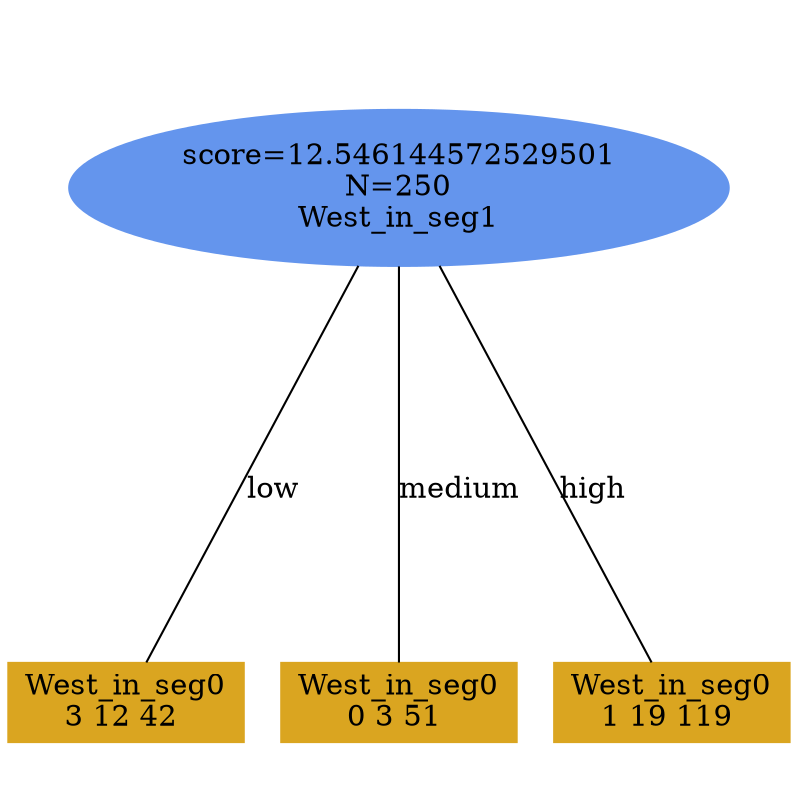 digraph "DD" {
size = "7.5,10"
ratio=1.0;
center = true;
edge [dir = none];
{ rank = same; node [shape=ellipse, style=filled, color=cornflowerblue];"2567" [label="score=12.546144572529501\nN=250\nWest_in_seg1"];}
{ rank = same; node [shape=box, style=filled, color=goldenrod];"2568" [label="West_in_seg0\n3 12 42 "];}
{ rank = same; node [shape=box, style=filled, color=goldenrod];"2569" [label="West_in_seg0\n0 3 51 "];}
{ rank = same; node [shape=box, style=filled, color=goldenrod];"2570" [label="West_in_seg0\n1 19 119 "];}
"2567" -> "2568" [label = "low"];
"2567" -> "2569" [label = "medium"];
"2567" -> "2570" [label = "high"];

}